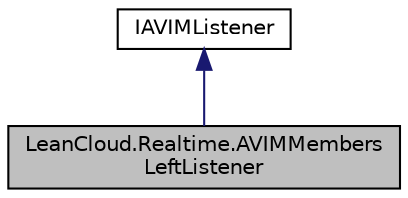 digraph "LeanCloud.Realtime.AVIMMembersLeftListener"
{
  edge [fontname="Helvetica",fontsize="10",labelfontname="Helvetica",labelfontsize="10"];
  node [fontname="Helvetica",fontsize="10",shape=record];
  Node1 [label="LeanCloud.Realtime.AVIMMembers\lLeftListener",height=0.2,width=0.4,color="black", fillcolor="grey75", style="filled", fontcolor="black"];
  Node2 -> Node1 [dir="back",color="midnightblue",fontsize="10",style="solid",fontname="Helvetica"];
  Node2 [label="IAVIMListener",height=0.2,width=0.4,color="black", fillcolor="white", style="filled",URL="$interfaceLeanCloud_1_1Realtime_1_1IAVIMListener.html",tooltip="WebSocket 监听服务端事件通知的接口 所有基于协议层的事件监听都需要实现这个接口，然后自定义监听协议。 ..."];
}
